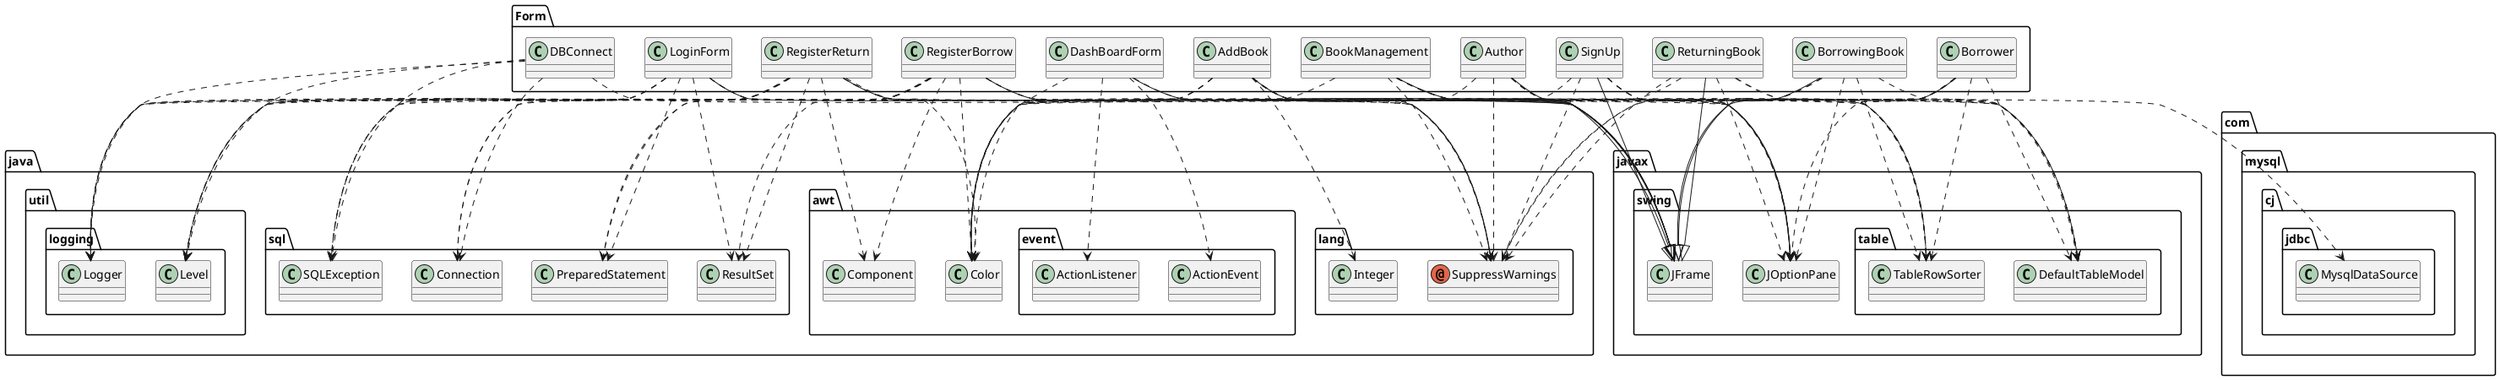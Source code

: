 @startuml
annotation java.lang.SuppressWarnings
class Form.AddBook
class Form.Author
class Form.BookManagement
class Form.Borrower
class Form.BorrowingBook
class Form.DBConnect
class Form.DashBoardForm
class Form.LoginForm
class Form.RegisterBorrow
class Form.RegisterReturn
class Form.ReturningBook
class Form.SignUp
class com.mysql.cj.jdbc.MysqlDataSource
class java.awt.Color
class java.awt.Component
class java.awt.event.ActionEvent
class java.awt.event.ActionListener
class java.lang.Integer
class java.sql.Connection
class java.sql.PreparedStatement
class java.sql.ResultSet
class java.sql.SQLException
class java.util.logging.Level
class java.util.logging.Logger
class javax.swing.JFrame
class javax.swing.JOptionPane
class javax.swing.table.DefaultTableModel
class javax.swing.table.TableRowSorter
Form.AddBook ..> java.lang.SuppressWarnings
Form.AddBook ..> java.awt.Color
Form.AddBook ..> java.lang.Integer
Form.AddBook ..> java.util.logging.Level
Form.AddBook ..> java.util.logging.Logger
Form.AddBook --|> javax.swing.JFrame
Form.AddBook ..> javax.swing.JOptionPane
Form.AddBook ..> javax.swing.table.DefaultTableModel
Form.AddBook ..> javax.swing.table.TableRowSorter
Form.Author ..> java.lang.SuppressWarnings
Form.Author ..> java.awt.Color
Form.Author --|> javax.swing.JFrame
Form.Author ..> javax.swing.JOptionPane
Form.Author ..> javax.swing.table.DefaultTableModel
Form.Author ..> javax.swing.table.TableRowSorter
Form.BookManagement ..> java.lang.SuppressWarnings
Form.BookManagement ..> java.awt.Color
Form.BookManagement --|> javax.swing.JFrame
Form.BookManagement ..> javax.swing.JOptionPane
Form.BookManagement ..> javax.swing.table.DefaultTableModel
Form.BookManagement ..> javax.swing.table.TableRowSorter
Form.Borrower ..> java.lang.SuppressWarnings
Form.Borrower ..> java.awt.Color
Form.Borrower --|> javax.swing.JFrame
Form.Borrower ..> javax.swing.JOptionPane
Form.Borrower ..> javax.swing.table.DefaultTableModel
Form.Borrower ..> javax.swing.table.TableRowSorter
Form.BorrowingBook ..> java.lang.SuppressWarnings
Form.BorrowingBook ..> java.awt.Color
Form.BorrowingBook --|> javax.swing.JFrame
Form.BorrowingBook ..> javax.swing.JOptionPane
Form.BorrowingBook ..> javax.swing.table.DefaultTableModel
Form.BorrowingBook ..> javax.swing.table.TableRowSorter
Form.DBConnect ..> com.mysql.cj.jdbc.MysqlDataSource
Form.DBConnect ..> java.sql.Connection
Form.DBConnect ..> java.sql.SQLException
Form.DBConnect ..> java.util.logging.Level
Form.DBConnect ..> java.util.logging.Logger
Form.DashBoardForm ..> java.lang.SuppressWarnings
Form.DashBoardForm ..> java.awt.Color
Form.DashBoardForm ..> java.awt.event.ActionEvent
Form.DashBoardForm ..> java.awt.event.ActionListener
Form.DashBoardForm --|> javax.swing.JFrame
Form.LoginForm ..> java.lang.SuppressWarnings
Form.LoginForm ..> java.sql.PreparedStatement
Form.LoginForm ..> java.sql.ResultSet
Form.LoginForm ..> java.sql.SQLException
Form.LoginForm ..> java.util.logging.Level
Form.LoginForm ..> java.util.logging.Logger
Form.LoginForm --|> javax.swing.JFrame
Form.LoginForm ..> javax.swing.JOptionPane
Form.RegisterBorrow ..> java.lang.SuppressWarnings
Form.RegisterBorrow ..> java.awt.Color
Form.RegisterBorrow ..> java.awt.Component
Form.RegisterBorrow ..> java.sql.Connection
Form.RegisterBorrow ..> java.sql.PreparedStatement
Form.RegisterBorrow ..> java.sql.ResultSet
Form.RegisterBorrow ..> java.sql.SQLException
Form.RegisterBorrow ..> java.util.logging.Level
Form.RegisterBorrow ..> java.util.logging.Logger
Form.RegisterBorrow --|> javax.swing.JFrame
Form.RegisterBorrow ..> javax.swing.JOptionPane
Form.RegisterReturn ..> java.lang.SuppressWarnings
Form.RegisterReturn ..> java.awt.Color
Form.RegisterReturn ..> java.awt.Component
Form.RegisterReturn ..> java.sql.Connection
Form.RegisterReturn ..> java.sql.PreparedStatement
Form.RegisterReturn ..> java.sql.ResultSet
Form.RegisterReturn ..> java.sql.SQLException
Form.RegisterReturn ..> java.util.logging.Level
Form.RegisterReturn ..> java.util.logging.Logger
Form.RegisterReturn --|> javax.swing.JFrame
Form.RegisterReturn ..> javax.swing.JOptionPane
Form.ReturningBook ..> java.lang.SuppressWarnings
Form.ReturningBook ..> java.awt.Color
Form.ReturningBook --|> javax.swing.JFrame
Form.ReturningBook ..> javax.swing.JOptionPane
Form.ReturningBook ..> javax.swing.table.DefaultTableModel
Form.ReturningBook ..> javax.swing.table.TableRowSorter
Form.SignUp ..> java.lang.SuppressWarnings
Form.SignUp ..> java.awt.Color
Form.SignUp --|> javax.swing.JFrame
Form.SignUp ..> javax.swing.JOptionPane
Form.SignUp ..> javax.swing.table.DefaultTableModel
Form.SignUp ..> javax.swing.table.TableRowSorter
@enduml